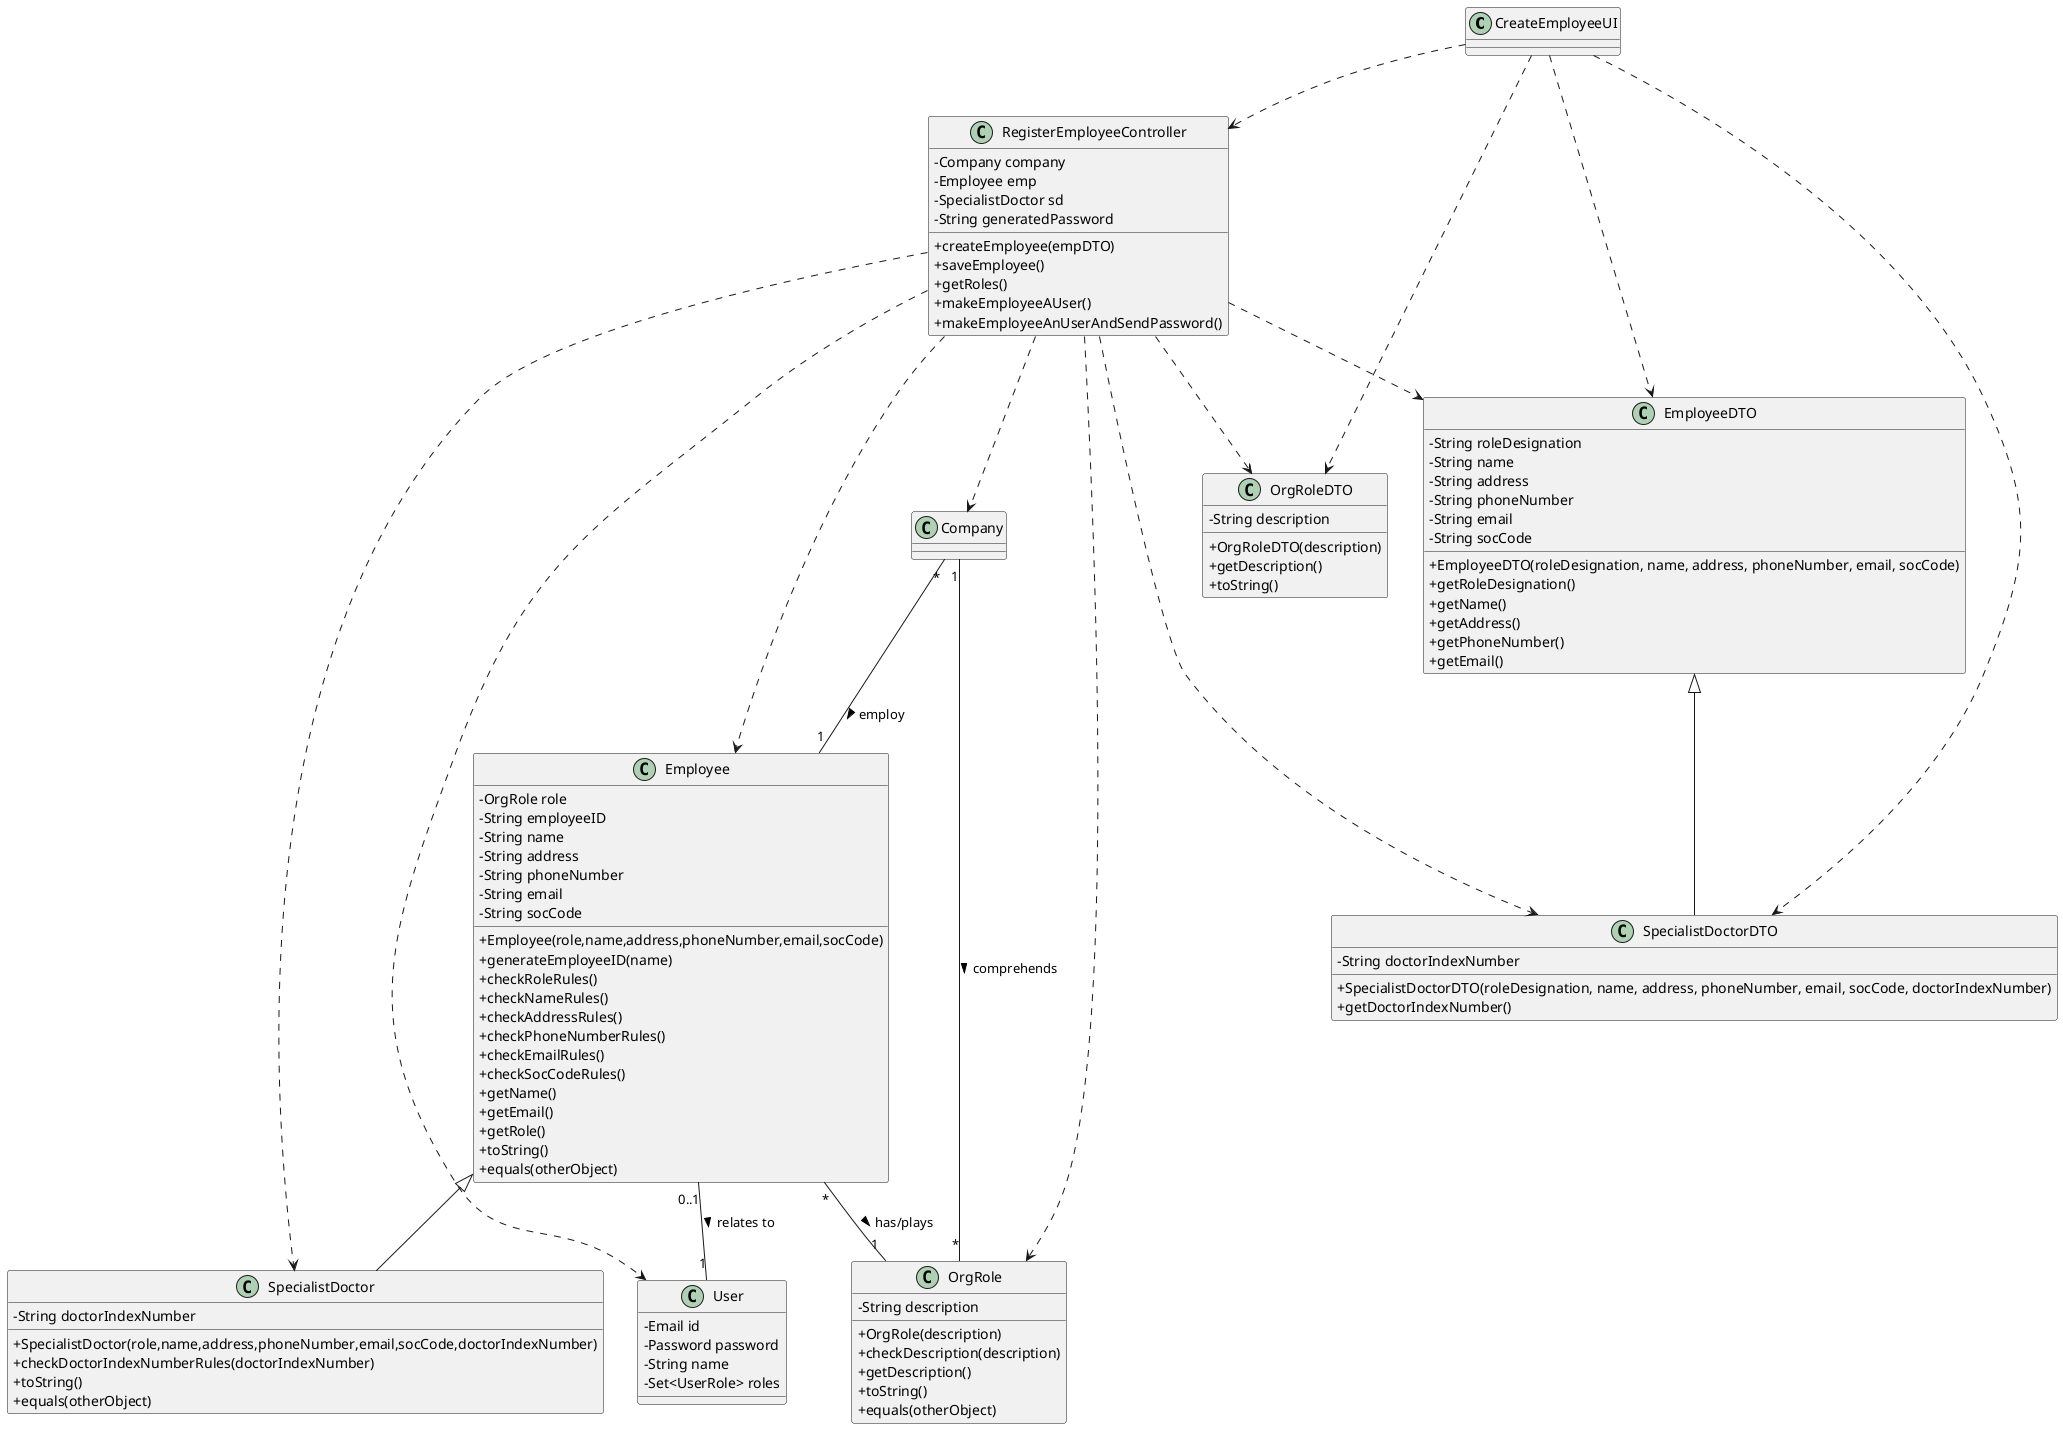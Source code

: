 @startuml
skinparam classAttributeIconSize 0

class CreateEmployeeUI {
}

class RegisterEmployeeController {
-Company company
-Employee emp
-SpecialistDoctor sd
-String generatedPassword
+createEmployee(empDTO)
+saveEmployee()
+getRoles()
+makeEmployeeAUser()
+makeEmployeeAnUserAndSendPassword()
}

class Employee {
-OrgRole role
-String employeeID
-String name
-String address
-String phoneNumber
-String email
-String socCode
+Employee(role,name,address,phoneNumber,email,socCode)
+generateEmployeeID(name)
+checkRoleRules()
+checkNameRules()
+checkAddressRules()
+checkPhoneNumberRules()
+checkEmailRules()
+checkSocCodeRules()
+getName()
+getEmail()
+getRole()
+toString()
+equals(otherObject)
}

class SpecialistDoctor {
-String doctorIndexNumber
+SpecialistDoctor(role,name,address,phoneNumber,email,socCode,doctorIndexNumber)
+checkDoctorIndexNumberRules(doctorIndexNumber)
+toString()
+equals(otherObject)
}

class OrgRole {
-String description
+OrgRole(description)
+checkDescription(description)
+getDescription()
+toString()
+equals(otherObject)
}

class OrgRoleDTO {
-String description
+OrgRoleDTO(description)
+getDescription()
+toString()
}

class EmployeeDTO {
-String roleDesignation
-String name
-String address
-String phoneNumber
-String email
-String socCode
+EmployeeDTO(roleDesignation, name, address, phoneNumber, email, socCode)
+getRoleDesignation()
+getName()
+getAddress()
+getPhoneNumber()
+getEmail()
}

class SpecialistDoctorDTO {
-String doctorIndexNumber
+SpecialistDoctorDTO(roleDesignation, name, address, phoneNumber, email, socCode, doctorIndexNumber)
+getDoctorIndexNumber()
}

class User {
-Email id
-Password password
-String name
-Set<UserRole> roles

}

CreateEmployeeUI ..> RegisterEmployeeController
Employee <|-- SpecialistDoctor
RegisterEmployeeController ..> Employee
RegisterEmployeeController ..> SpecialistDoctor
CreateEmployeeUI ..> EmployeeDTO
CreateEmployeeUI ..> SpecialistDoctorDTO
RegisterEmployeeController ..> EmployeeDTO
RegisterEmployeeController ..> SpecialistDoctorDTO
RegisterEmployeeController ..> OrgRoleDTO
CreateEmployeeUI ..> OrgRoleDTO
RegisterEmployeeController ..> Company
RegisterEmployeeController ..> OrgRole

EmployeeDTO <|-- SpecialistDoctorDTO

Employee "*" -- "1" OrgRole : has/plays >
Company "1" -- "*" OrgRole : comprehends >
Company "*" -- "1" Employee : employ >
Employee "0..1" -- "1" User : relates to >

RegisterEmployeeController ..> User


@enduml